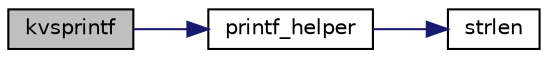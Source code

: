 digraph "kvsprintf"
{
 // LATEX_PDF_SIZE
  edge [fontname="Helvetica",fontsize="10",labelfontname="Helvetica",labelfontsize="10"];
  node [fontname="Helvetica",fontsize="10",shape=record];
  rankdir="LR";
  Node1 [label="kvsprintf",height=0.2,width=0.4,color="black", fillcolor="grey75", style="filled", fontcolor="black",tooltip="Sends formatted output to a string using an argument list."];
  Node1 -> Node2 [color="midnightblue",fontsize="10",style="solid",fontname="Helvetica"];
  Node2 [label="printf_helper",height=0.2,width=0.4,color="black", fillcolor="white", style="filled",URL="$d4/d64/printf_8cpp.html#a85a2fff114bf015eba22a1dc163bf1ba",tooltip="Perform all printf operations on the format string using the provided argument list and uses the call..."];
  Node2 -> Node3 [color="midnightblue",fontsize="10",style="solid",fontname="Helvetica"];
  Node3 [label="strlen",height=0.2,width=0.4,color="black", fillcolor="white", style="filled",URL="$d5/d24/string_8cpp.html#a2dee044e4e667b5b789b493abd21cfa4",tooltip="Returns the length of a string."];
}
